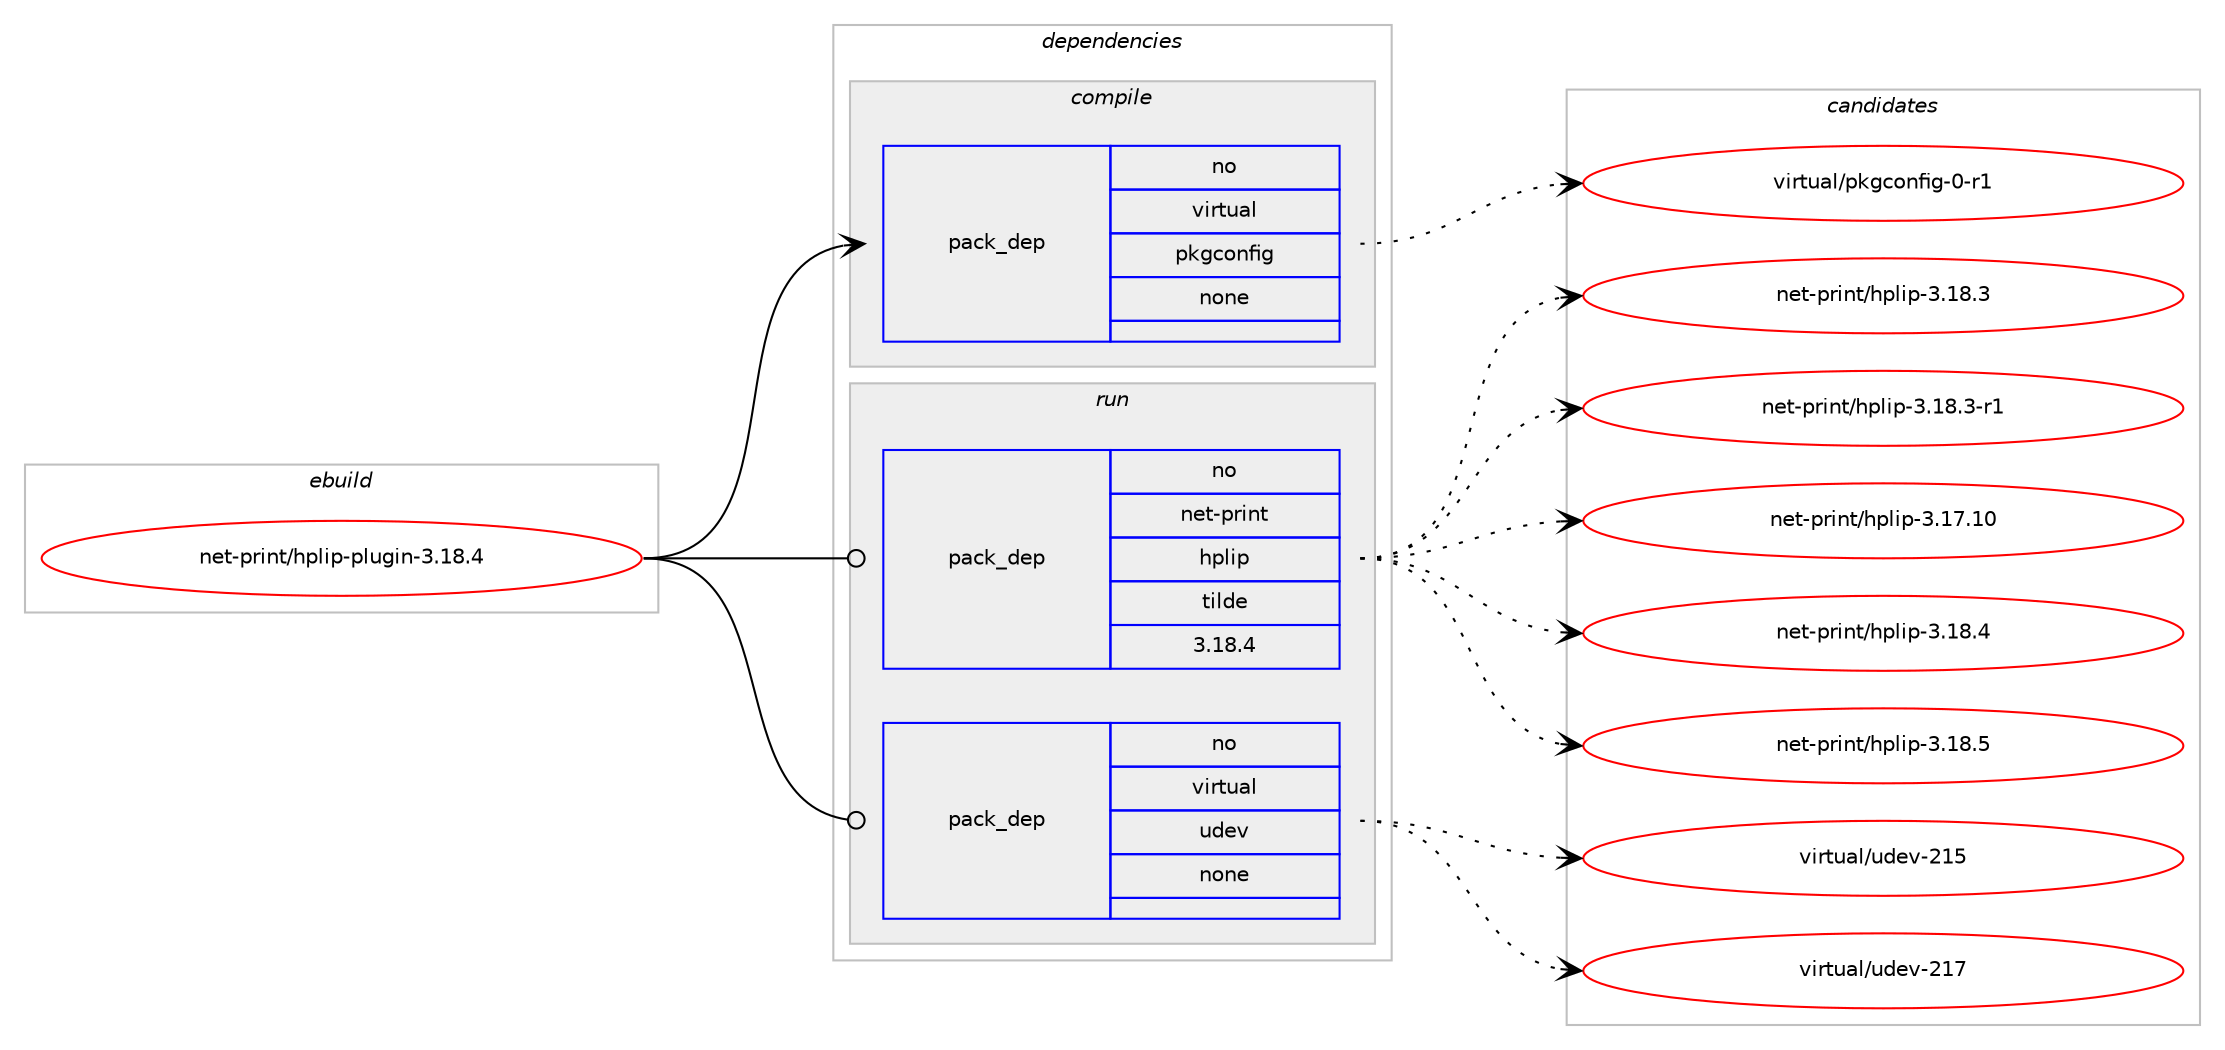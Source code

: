 digraph prolog {

# *************
# Graph options
# *************

newrank=true;
concentrate=true;
compound=true;
graph [rankdir=LR,fontname=Helvetica,fontsize=10,ranksep=1.5];#, ranksep=2.5, nodesep=0.2];
edge  [arrowhead=vee];
node  [fontname=Helvetica,fontsize=10];

# **********
# The ebuild
# **********

subgraph cluster_leftcol {
color=gray;
rank=same;
label=<<i>ebuild</i>>;
id [label="net-print/hplip-plugin-3.18.4", color=red, width=4, href="../net-print/hplip-plugin-3.18.4.svg"];
}

# ****************
# The dependencies
# ****************

subgraph cluster_midcol {
color=gray;
label=<<i>dependencies</i>>;
subgraph cluster_compile {
fillcolor="#eeeeee";
style=filled;
label=<<i>compile</i>>;
subgraph pack553 {
dependency766 [label=<<TABLE BORDER="0" CELLBORDER="1" CELLSPACING="0" CELLPADDING="4" WIDTH="220"><TR><TD ROWSPAN="6" CELLPADDING="30">pack_dep</TD></TR><TR><TD WIDTH="110">no</TD></TR><TR><TD>virtual</TD></TR><TR><TD>pkgconfig</TD></TR><TR><TD>none</TD></TR><TR><TD></TD></TR></TABLE>>, shape=none, color=blue];
}
id:e -> dependency766:w [weight=20,style="solid",arrowhead="vee"];
}
subgraph cluster_compileandrun {
fillcolor="#eeeeee";
style=filled;
label=<<i>compile and run</i>>;
}
subgraph cluster_run {
fillcolor="#eeeeee";
style=filled;
label=<<i>run</i>>;
subgraph pack554 {
dependency767 [label=<<TABLE BORDER="0" CELLBORDER="1" CELLSPACING="0" CELLPADDING="4" WIDTH="220"><TR><TD ROWSPAN="6" CELLPADDING="30">pack_dep</TD></TR><TR><TD WIDTH="110">no</TD></TR><TR><TD>net-print</TD></TR><TR><TD>hplip</TD></TR><TR><TD>tilde</TD></TR><TR><TD>3.18.4</TD></TR></TABLE>>, shape=none, color=blue];
}
id:e -> dependency767:w [weight=20,style="solid",arrowhead="odot"];
subgraph pack555 {
dependency768 [label=<<TABLE BORDER="0" CELLBORDER="1" CELLSPACING="0" CELLPADDING="4" WIDTH="220"><TR><TD ROWSPAN="6" CELLPADDING="30">pack_dep</TD></TR><TR><TD WIDTH="110">no</TD></TR><TR><TD>virtual</TD></TR><TR><TD>udev</TD></TR><TR><TD>none</TD></TR><TR><TD></TD></TR></TABLE>>, shape=none, color=blue];
}
id:e -> dependency768:w [weight=20,style="solid",arrowhead="odot"];
}
}

# **************
# The candidates
# **************

subgraph cluster_choices {
rank=same;
color=gray;
label=<<i>candidates</i>>;

subgraph choice553 {
color=black;
nodesep=1;
choice11810511411611797108471121071039911111010210510345484511449 [label="virtual/pkgconfig-0-r1", color=red, width=4,href="../virtual/pkgconfig-0-r1.svg"];
dependency766:e -> choice11810511411611797108471121071039911111010210510345484511449:w [style=dotted,weight="100"];
}
subgraph choice554 {
color=black;
nodesep=1;
choice110101116451121141051101164710411210810511245514649564651 [label="net-print/hplip-3.18.3", color=red, width=4,href="../net-print/hplip-3.18.3.svg"];
choice1101011164511211410511011647104112108105112455146495646514511449 [label="net-print/hplip-3.18.3-r1", color=red, width=4,href="../net-print/hplip-3.18.3-r1.svg"];
choice11010111645112114105110116471041121081051124551464955464948 [label="net-print/hplip-3.17.10", color=red, width=4,href="../net-print/hplip-3.17.10.svg"];
choice110101116451121141051101164710411210810511245514649564652 [label="net-print/hplip-3.18.4", color=red, width=4,href="../net-print/hplip-3.18.4.svg"];
choice110101116451121141051101164710411210810511245514649564653 [label="net-print/hplip-3.18.5", color=red, width=4,href="../net-print/hplip-3.18.5.svg"];
dependency767:e -> choice110101116451121141051101164710411210810511245514649564651:w [style=dotted,weight="100"];
dependency767:e -> choice1101011164511211410511011647104112108105112455146495646514511449:w [style=dotted,weight="100"];
dependency767:e -> choice11010111645112114105110116471041121081051124551464955464948:w [style=dotted,weight="100"];
dependency767:e -> choice110101116451121141051101164710411210810511245514649564652:w [style=dotted,weight="100"];
dependency767:e -> choice110101116451121141051101164710411210810511245514649564653:w [style=dotted,weight="100"];
}
subgraph choice555 {
color=black;
nodesep=1;
choice118105114116117971084711710010111845504953 [label="virtual/udev-215", color=red, width=4,href="../virtual/udev-215.svg"];
choice118105114116117971084711710010111845504955 [label="virtual/udev-217", color=red, width=4,href="../virtual/udev-217.svg"];
dependency768:e -> choice118105114116117971084711710010111845504953:w [style=dotted,weight="100"];
dependency768:e -> choice118105114116117971084711710010111845504955:w [style=dotted,weight="100"];
}
}

}
